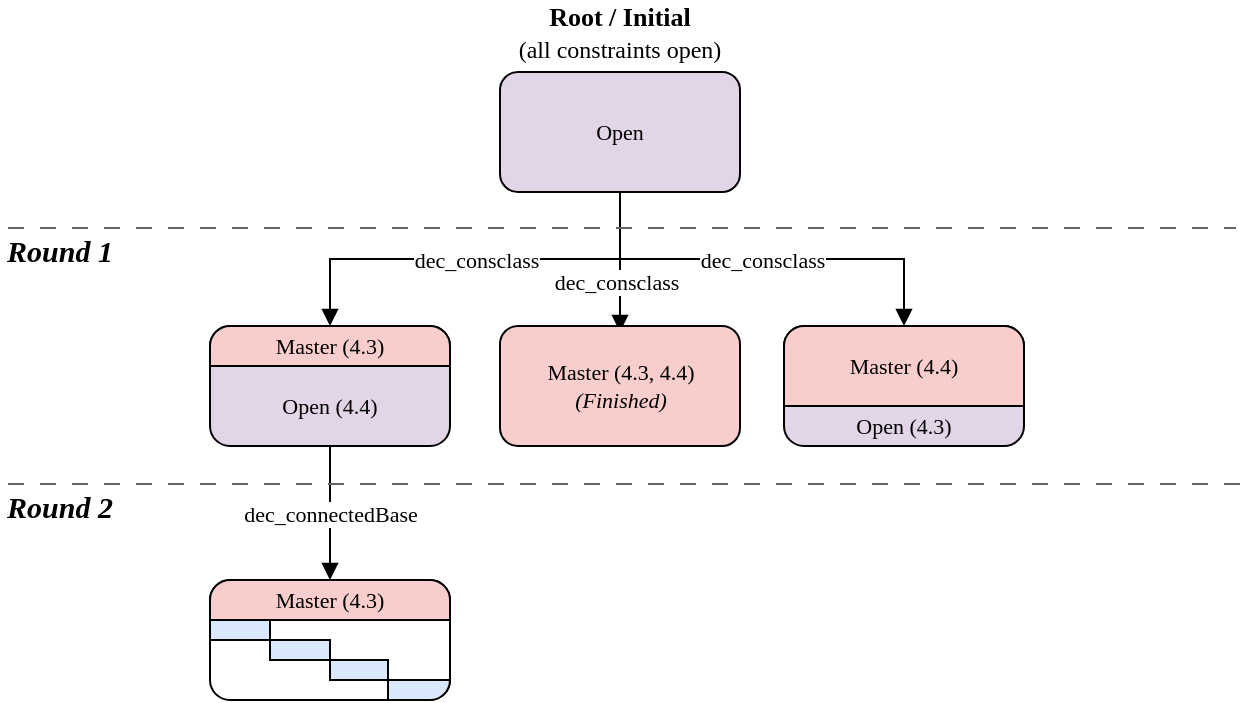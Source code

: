 <mxfile version="28.2.4">
  <diagram name="Page-1" id="HPovzCURMdHL7m8E8BwD">
    <mxGraphModel dx="459" dy="427" grid="1" gridSize="7" guides="1" tooltips="1" connect="1" arrows="1" fold="1" page="1" pageScale="1" pageWidth="1169" pageHeight="827" math="1" shadow="0">
      <root>
        <mxCell id="0" />
        <mxCell id="1" parent="0" />
        <mxCell id="ni8mfcF26N4LthKKvr2r-37" value="" style="rounded=1;whiteSpace=wrap;html=1;fontSize=13;fontFamily=Times New Roman;fontStyle=1;absoluteArcSize=1;container=0;" vertex="1" parent="1">
          <mxGeometry x="385" y="464" width="120" height="60" as="geometry" />
        </mxCell>
        <mxCell id="ni8mfcF26N4LthKKvr2r-38" value="" style="verticalLabelPosition=bottom;verticalAlign=top;html=1;shape=mxgraph.basic.rect;fillColor2=none;strokeWidth=1;size=20;indent=5;strokeColor=default;align=center;fontFamily=Times New Roman;fontSize=12;fontColor=default;fillColor=#dae8fc;container=0;" vertex="1" parent="1">
          <mxGeometry x="445" y="504" width="30" height="10" as="geometry" />
        </mxCell>
        <mxCell id="ni8mfcF26N4LthKKvr2r-39" value="" style="verticalLabelPosition=bottom;verticalAlign=top;html=1;shape=mxgraph.basic.rect;fillColor2=none;strokeWidth=1;size=20;indent=5;strokeColor=default;fillColor=#dae8fc;fontFamily=Times New Roman;container=0;" vertex="1" parent="1">
          <mxGeometry x="415" y="494" width="30" height="10" as="geometry" />
        </mxCell>
        <mxCell id="ni8mfcF26N4LthKKvr2r-40" value="dec_consclass" style="rounded=0;orthogonalLoop=1;jettySize=auto;html=1;exitX=0.5;exitY=1;exitDx=0;exitDy=0;shadow=0;flowAnimation=0;endArrow=block;endFill=1;entryX=0.5;entryY=0;entryDx=0;entryDy=0;edgeStyle=orthogonalEdgeStyle;curved=0;fontFamily=Times New Roman;" edge="1" parent="1" source="ni8mfcF26N4LthKKvr2r-43" target="ni8mfcF26N4LthKKvr2r-54">
          <mxGeometry relative="1" as="geometry" />
        </mxCell>
        <mxCell id="ni8mfcF26N4LthKKvr2r-41" value="dec_consclass" style="edgeStyle=orthogonalEdgeStyle;rounded=0;orthogonalLoop=1;jettySize=auto;html=1;exitX=0.5;exitY=1;exitDx=0;exitDy=0;curved=0;shadow=0;strokeColor=default;align=center;verticalAlign=middle;fontFamily=Times New Roman;fontSize=11;fontColor=default;labelBackgroundColor=default;endArrow=block;endFill=1;flowAnimation=0;" edge="1" parent="1" source="ni8mfcF26N4LthKKvr2r-43" target="ni8mfcF26N4LthKKvr2r-47">
          <mxGeometry relative="1" as="geometry">
            <mxPoint x="620" y="350" as="targetPoint" />
          </mxGeometry>
        </mxCell>
        <mxCell id="ni8mfcF26N4LthKKvr2r-42" value="dec_consclass" style="edgeStyle=orthogonalEdgeStyle;rounded=1;orthogonalLoop=1;jettySize=auto;html=1;exitX=0.5;exitY=1;exitDx=0;exitDy=0;shadow=0;strokeColor=default;align=center;verticalAlign=middle;fontFamily=Times New Roman;fontSize=11;fontColor=default;labelBackgroundColor=default;endArrow=block;endFill=1;flowAnimation=0;curved=0;" edge="1" parent="1" source="ni8mfcF26N4LthKKvr2r-43">
          <mxGeometry x="0.286" y="-2" relative="1" as="geometry">
            <mxPoint x="590" y="340" as="targetPoint" />
            <mxPoint as="offset" />
          </mxGeometry>
        </mxCell>
        <mxCell id="ni8mfcF26N4LthKKvr2r-43" value="" style="rounded=1;whiteSpace=wrap;html=1;fillColor=#e1d5e7;strokeColor=default;fontSize=13;fontFamily=Times New Roman;fontStyle=1" vertex="1" parent="1">
          <mxGeometry x="530" y="210" width="120" height="60" as="geometry" />
        </mxCell>
        <mxCell id="ni8mfcF26N4LthKKvr2r-44" value="&lt;font style=&quot;font-size: 13px; font-weight: 700;&quot;&gt;Root / Initial&lt;/font&gt;&lt;div style=&quot;font-size: 13px; font-weight: 700;&quot;&gt;&lt;font style=&quot;font-weight: normal; font-size: 12px;&quot;&gt;(all constraints open)&lt;/font&gt;&lt;/div&gt;" style="text;html=1;align=center;verticalAlign=middle;whiteSpace=wrap;rounded=0;fontFamily=Times New Roman;" vertex="1" parent="1">
          <mxGeometry x="535" y="180" width="110" height="20" as="geometry" />
        </mxCell>
        <mxCell id="ni8mfcF26N4LthKKvr2r-50" value="Open" style="text;html=1;align=center;verticalAlign=middle;whiteSpace=wrap;rounded=0;container=0;fontSize=11;fontFamily=Times New Roman;" vertex="1" parent="1">
          <mxGeometry x="560" y="225" width="60" height="30" as="geometry" />
        </mxCell>
        <mxCell id="ni8mfcF26N4LthKKvr2r-51" value="dec_connectedBase" style="edgeStyle=orthogonalEdgeStyle;rounded=0;orthogonalLoop=1;jettySize=auto;html=1;exitX=0.5;exitY=1;exitDx=0;exitDy=0;shadow=0;strokeColor=default;align=center;verticalAlign=middle;fontFamily=Times New Roman;fontSize=11;fontColor=default;labelBackgroundColor=default;endArrow=block;endFill=1;flowAnimation=0;curved=0;" edge="1" parent="1" source="ni8mfcF26N4LthKKvr2r-54" target="ni8mfcF26N4LthKKvr2r-37">
          <mxGeometry relative="1" as="geometry" />
        </mxCell>
        <mxCell id="ni8mfcF26N4LthKKvr2r-53" value="" style="group;fontFamily=Times New Roman;" vertex="1" connectable="0" parent="1">
          <mxGeometry x="385" y="332" width="120" height="64" as="geometry" />
        </mxCell>
        <mxCell id="ni8mfcF26N4LthKKvr2r-54" value="" style="rounded=1;whiteSpace=wrap;html=1;fillColor=#e1d5e7;strokeColor=default;fontSize=13;fontFamily=Times New Roman;fontStyle=1;absoluteArcSize=1;container=0;" vertex="1" parent="ni8mfcF26N4LthKKvr2r-53">
          <mxGeometry y="5" width="120" height="60" as="geometry" />
        </mxCell>
        <mxCell id="ni8mfcF26N4LthKKvr2r-55" value="Open (4.4)" style="text;html=1;align=center;verticalAlign=middle;whiteSpace=wrap;rounded=0;container=0;fontSize=11;fontFamily=Times New Roman;" vertex="1" parent="ni8mfcF26N4LthKKvr2r-53">
          <mxGeometry x="30" y="30" width="60" height="30" as="geometry" />
        </mxCell>
        <mxCell id="ni8mfcF26N4LthKKvr2r-56" value="" style="verticalLabelPosition=bottom;verticalAlign=top;html=1;shape=mxgraph.basic.rect;fillColor2=none;strokeWidth=1;size=20;indent=5;fillColor=#f8cecc;strokeColor=default;right=1;bottom=1;topLeftStyle=rounded;topRightStyle=rounded;container=0;fontFamily=Times New Roman;" vertex="1" parent="ni8mfcF26N4LthKKvr2r-53">
          <mxGeometry y="5" width="120" height="20" as="geometry" />
        </mxCell>
        <mxCell id="ni8mfcF26N4LthKKvr2r-57" value="Master (4.3)" style="text;html=1;align=center;verticalAlign=middle;whiteSpace=wrap;rounded=0;fontFamily=Times New Roman;container=0;fontSize=11;" vertex="1" parent="ni8mfcF26N4LthKKvr2r-53">
          <mxGeometry x="30" width="60" height="30" as="geometry" />
        </mxCell>
        <mxCell id="ni8mfcF26N4LthKKvr2r-60" value="Round 1" style="text;html=1;align=center;verticalAlign=middle;whiteSpace=wrap;rounded=0;fontFamily=Times New Roman;fontSize=15;fontStyle=3" vertex="1" parent="1">
          <mxGeometry x="280" y="284" width="60" height="30" as="geometry" />
        </mxCell>
        <mxCell id="ni8mfcF26N4LthKKvr2r-61" value="Round 2" style="text;html=1;align=center;verticalAlign=middle;whiteSpace=wrap;rounded=0;fontFamily=Times New Roman;fontSize=15;fontStyle=3" vertex="1" parent="1">
          <mxGeometry x="280" y="412" width="60" height="30" as="geometry" />
        </mxCell>
        <mxCell id="ni8mfcF26N4LthKKvr2r-62" value="" style="endArrow=none;html=1;rounded=0;dashed=1;dashPattern=8 8;fillColor=#f5f5f5;strokeColor=#666666;fontFamily=Times New Roman;" edge="1" parent="1">
          <mxGeometry width="50" height="50" relative="1" as="geometry">
            <mxPoint x="284" y="416" as="sourcePoint" />
            <mxPoint x="900" y="416" as="targetPoint" />
          </mxGeometry>
        </mxCell>
        <mxCell id="ni8mfcF26N4LthKKvr2r-63" value="" style="endArrow=none;html=1;rounded=0;dashed=1;dashPattern=8 8;fillColor=#f5f5f5;strokeColor=#666666;fontFamily=Times New Roman;" edge="1" parent="1">
          <mxGeometry width="50" height="50" relative="1" as="geometry">
            <mxPoint x="284" y="288" as="sourcePoint" />
            <mxPoint x="898" y="288" as="targetPoint" />
          </mxGeometry>
        </mxCell>
        <mxCell id="ni8mfcF26N4LthKKvr2r-66" value="" style="verticalLabelPosition=bottom;verticalAlign=top;html=1;shape=mxgraph.basic.rect;fillColor2=none;strokeWidth=1;size=20;indent=5;fillColor=#f8cecc;strokeColor=default;right=1;bottom=1;topLeftStyle=rounded;topRightStyle=rounded;container=0;fontFamily=Times New Roman;" vertex="1" parent="1">
          <mxGeometry x="385" y="464" width="120" height="20" as="geometry" />
        </mxCell>
        <mxCell id="ni8mfcF26N4LthKKvr2r-67" value="Master (4.3)" style="text;html=1;align=center;verticalAlign=middle;whiteSpace=wrap;rounded=0;fontFamily=Times New Roman;container=0;fontSize=11;" vertex="1" parent="1">
          <mxGeometry x="415" y="459" width="60" height="30" as="geometry" />
        </mxCell>
        <mxCell id="ni8mfcF26N4LthKKvr2r-68" value="" style="verticalLabelPosition=bottom;verticalAlign=top;html=1;shape=mxgraph.basic.rect;fillColor2=none;strokeWidth=1;size=20;indent=5;fillColor=#dae8fc;strokeColor=default;align=center;fontFamily=Times New Roman;fontSize=12;fontColor=default;container=0;" vertex="1" parent="1">
          <mxGeometry x="385" y="484" width="30" height="10" as="geometry" />
        </mxCell>
        <mxCell id="ni8mfcF26N4LthKKvr2r-69" value="" style="verticalLabelPosition=bottom;verticalAlign=top;html=1;shape=mxgraph.basic.rect;fillColor2=none;strokeWidth=1;size=10;indent=0;bottomRightStyle=rounded;absoluteCornerSize=1;strokeColor=default;align=center;fontFamily=Times New Roman;fontSize=12;fontColor=default;fillColor=#dae8fc;container=0;right=1;bottom=1;" vertex="1" parent="1">
          <mxGeometry x="474" y="484" width="31" height="40" as="geometry" />
        </mxCell>
        <mxCell id="ni8mfcF26N4LthKKvr2r-70" value="" style="verticalLabelPosition=bottom;verticalAlign=top;html=1;shape=mxgraph.basic.rect;fillColor2=none;strokeWidth=1;size=20;indent=5;left=1;strokeColor=#FFFFFF;" vertex="1" parent="1">
          <mxGeometry x="473" y="485" width="31" height="18" as="geometry" />
        </mxCell>
        <mxCell id="ni8mfcF26N4LthKKvr2r-71" value="" style="verticalLabelPosition=bottom;verticalAlign=top;html=1;shape=mxgraph.basic.rect;fillColor2=none;strokeWidth=1;size=20;indent=5;top=1;strokeColor=#FFFFFF;" vertex="1" parent="1">
          <mxGeometry x="475" y="500" width="29" height="13" as="geometry" />
        </mxCell>
        <mxCell id="ni8mfcF26N4LthKKvr2r-72" value="" style="verticalLabelPosition=bottom;verticalAlign=top;html=1;shape=mxgraph.basic.rect;fillColor2=none;strokeWidth=1;size=20;indent=5;top=0;strokeColor=#000000;right=0;left=0;fillColor=none;" vertex="1" parent="1">
          <mxGeometry x="474" y="501" width="31" height="13" as="geometry" />
        </mxCell>
        <mxCell id="ni8mfcF26N4LthKKvr2r-80" value="" style="rounded=1;whiteSpace=wrap;html=1;fillColor=#f8cecc;strokeColor=default;fontSize=13;fontFamily=Times New Roman;fontStyle=1" vertex="1" parent="1">
          <mxGeometry x="530" y="337" width="120" height="60" as="geometry" />
        </mxCell>
        <mxCell id="ni8mfcF26N4LthKKvr2r-81" value="Master (4.3, 4.4)&lt;div&gt;&lt;i&gt;(Finished)&lt;/i&gt;&lt;/div&gt;" style="text;html=1;align=center;verticalAlign=middle;whiteSpace=wrap;rounded=0;container=0;fontSize=11;fontFamily=Times New Roman;fillColor=#f8cecc;strokeColor=none;" vertex="1" parent="1">
          <mxGeometry x="551.5" y="352" width="77" height="30" as="geometry" />
        </mxCell>
        <mxCell id="ni8mfcF26N4LthKKvr2r-46" value="" style="rounded=1;whiteSpace=wrap;html=1;fillColor=#e1d5e7;strokeColor=default;fontSize=13;fontFamily=Times New Roman;fontStyle=1;absoluteArcSize=1;container=0;" vertex="1" parent="1">
          <mxGeometry x="672" y="337" width="120" height="60" as="geometry" />
        </mxCell>
        <mxCell id="ni8mfcF26N4LthKKvr2r-47" value="" style="verticalLabelPosition=bottom;verticalAlign=top;html=1;shape=mxgraph.basic.rect;fillColor2=none;strokeWidth=1;size=10;indent=0;fillColor=#f8cecc;strokeColor=default;right=1;bottom=1;topLeftStyle=rounded;topRightStyle=rounded;container=0;absoluteCornerSize=1;fontFamily=Times New Roman;" vertex="1" parent="1">
          <mxGeometry x="672" y="337" width="120" height="40" as="geometry" />
        </mxCell>
        <mxCell id="ni8mfcF26N4LthKKvr2r-48" value="Master (4.4)" style="text;html=1;align=center;verticalAlign=middle;whiteSpace=wrap;rounded=0;fontFamily=Times New Roman;container=0;fontSize=11;" vertex="1" parent="1">
          <mxGeometry x="702" y="342" width="60" height="30" as="geometry" />
        </mxCell>
        <mxCell id="ni8mfcF26N4LthKKvr2r-49" value="Open (4.3)" style="text;html=1;align=center;verticalAlign=middle;whiteSpace=wrap;rounded=0;container=0;fontSize=11;fontFamily=Times New Roman;" vertex="1" parent="1">
          <mxGeometry x="702" y="372" width="60" height="30" as="geometry" />
        </mxCell>
      </root>
    </mxGraphModel>
  </diagram>
</mxfile>
